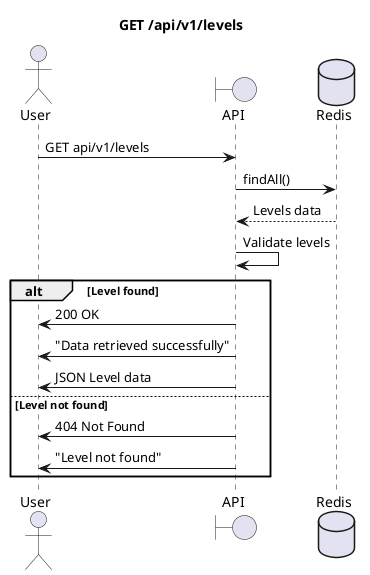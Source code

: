 @startuml
title GET /api/v1/levels

actor User as u
boundary API as a
database Redis as d

u->a : GET api/v1/levels
a->d: findAll()
    d-->a : Levels data
a->a : Validate levels

alt Level found

    a->u : 200 OK
    a->u : "Data retrieved successfully"
    a->u : JSON Level data
else Level not found
    a->u : 404 Not Found
    a->u : "Level not found"
end

@enduml
